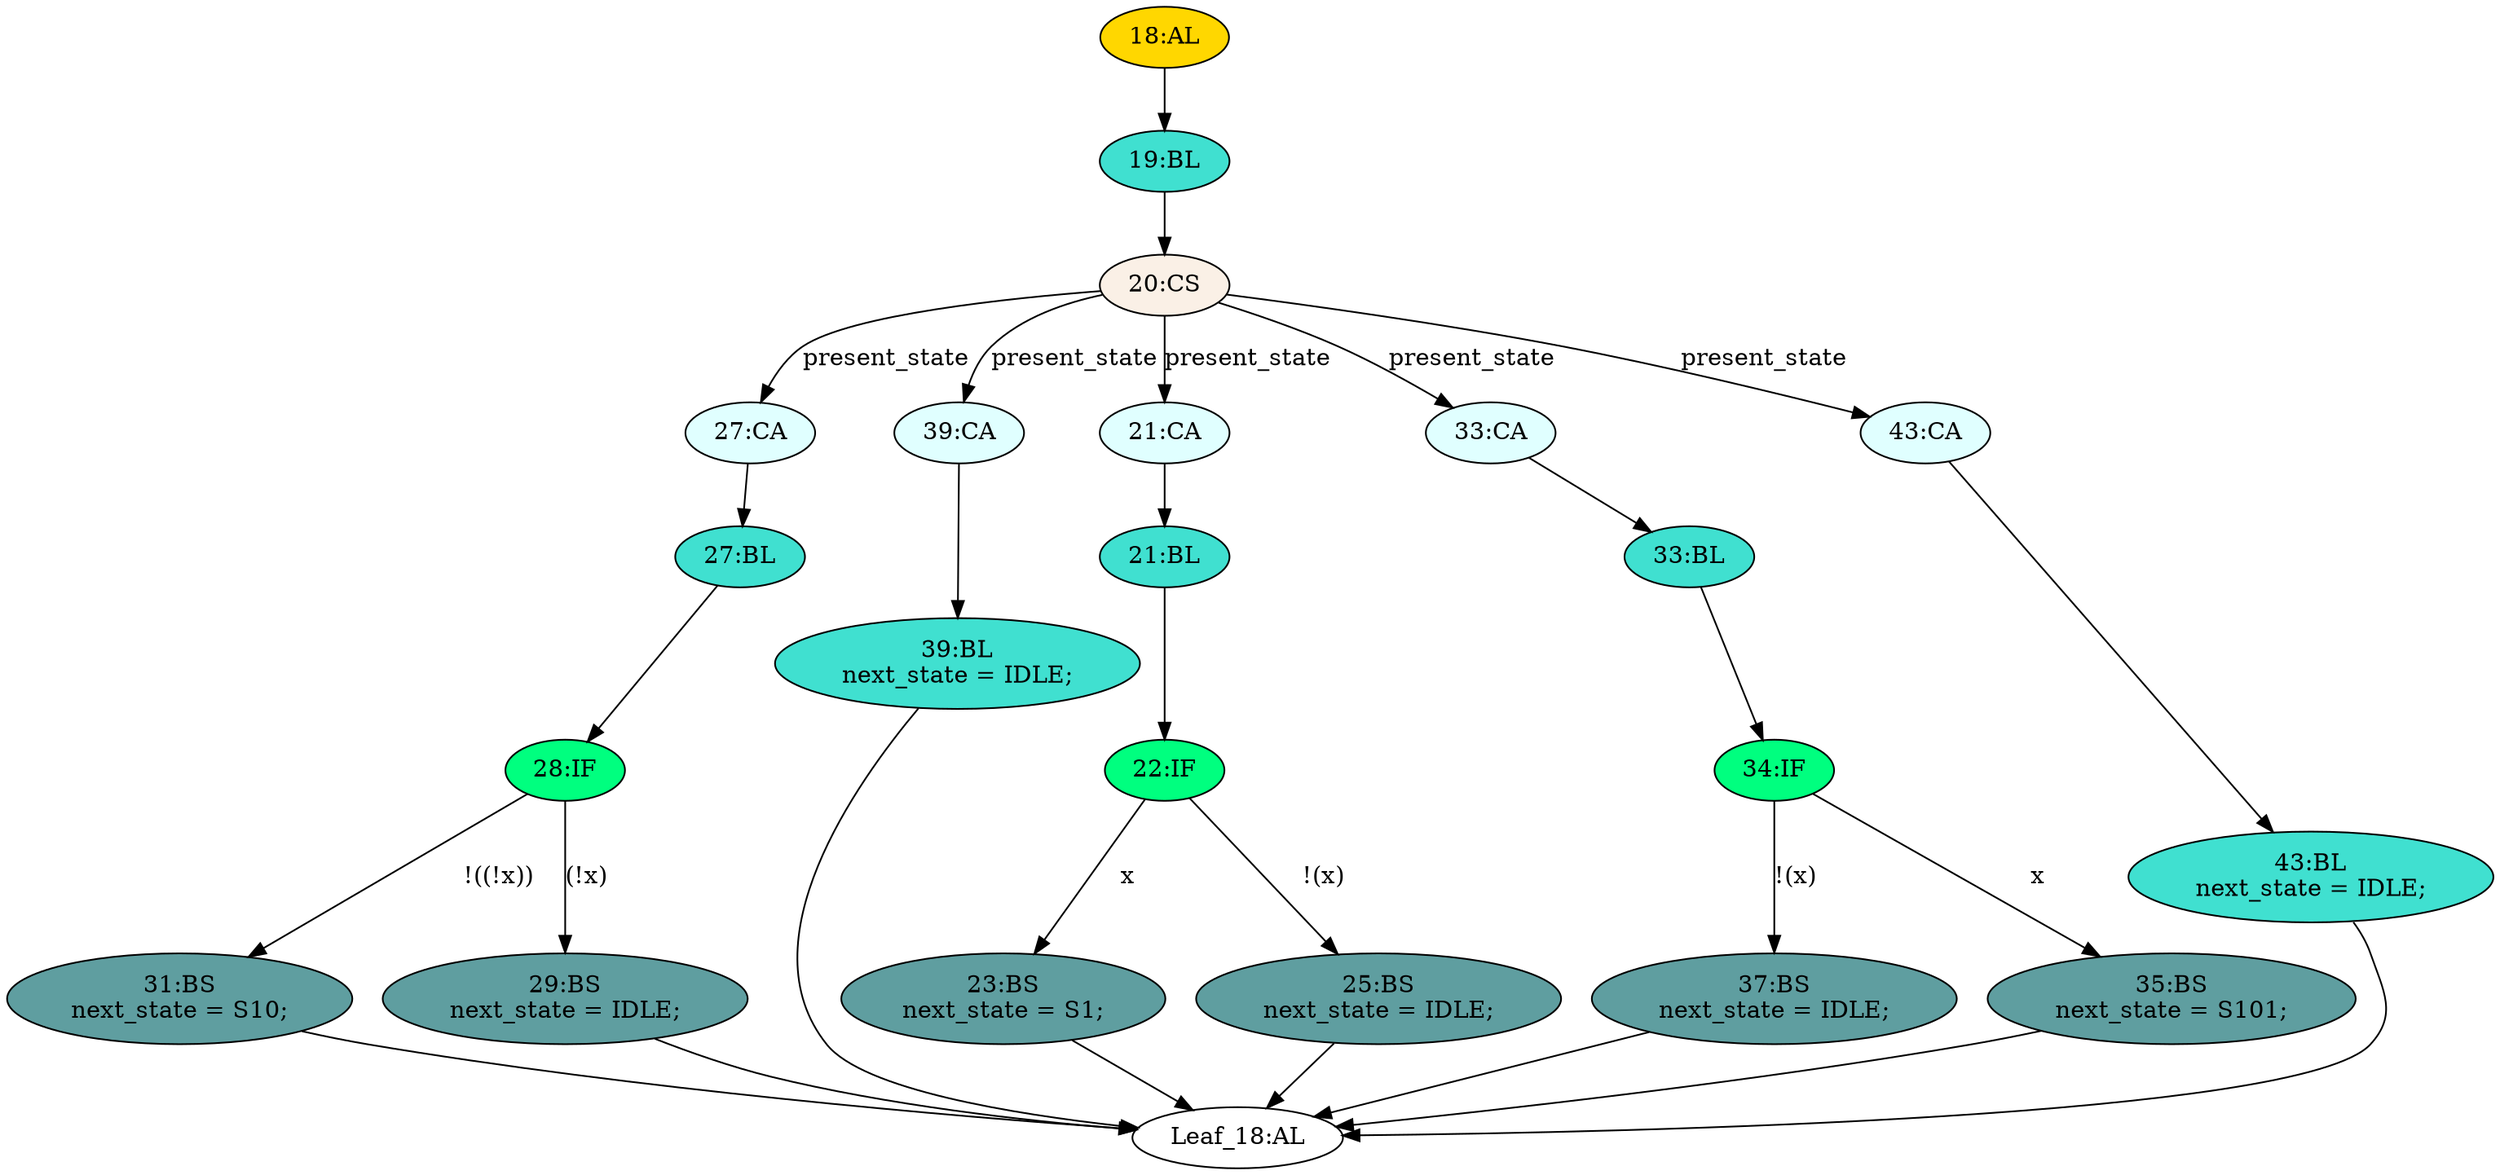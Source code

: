 strict digraph "" {
	node [label="\N"];
	"21:BL"	[ast="<pyverilog.vparser.ast.Block object at 0x7fa58c924590>",
		fillcolor=turquoise,
		label="21:BL",
		statements="[]",
		style=filled,
		typ=Block];
	"22:IF"	[ast="<pyverilog.vparser.ast.IfStatement object at 0x7fa58c924690>",
		fillcolor=springgreen,
		label="22:IF",
		statements="[]",
		style=filled,
		typ=IfStatement];
	"21:BL" -> "22:IF"	[cond="[]",
		lineno=None];
	"Leaf_18:AL"	[def_var="['next_state']",
		label="Leaf_18:AL"];
	"28:IF"	[ast="<pyverilog.vparser.ast.IfStatement object at 0x7fa58c924a50>",
		fillcolor=springgreen,
		label="28:IF",
		statements="[]",
		style=filled,
		typ=IfStatement];
	"31:BS"	[ast="<pyverilog.vparser.ast.BlockingSubstitution object at 0x7fa58c924a90>",
		fillcolor=cadetblue,
		label="31:BS
next_state = S10;",
		statements="[<pyverilog.vparser.ast.BlockingSubstitution object at 0x7fa58c924a90>]",
		style=filled,
		typ=BlockingSubstitution];
	"28:IF" -> "31:BS"	[cond="['x']",
		label="!((!x))",
		lineno=28];
	"29:BS"	[ast="<pyverilog.vparser.ast.BlockingSubstitution object at 0x7fa58c924bd0>",
		fillcolor=cadetblue,
		label="29:BS
next_state = IDLE;",
		statements="[<pyverilog.vparser.ast.BlockingSubstitution object at 0x7fa58c924bd0>]",
		style=filled,
		typ=BlockingSubstitution];
	"28:IF" -> "29:BS"	[cond="['x']",
		label="(!x)",
		lineno=28];
	"31:BS" -> "Leaf_18:AL"	[cond="[]",
		lineno=None];
	"27:CA"	[ast="<pyverilog.vparser.ast.Case object at 0x7fa58c924dd0>",
		fillcolor=lightcyan,
		label="27:CA",
		statements="[]",
		style=filled,
		typ=Case];
	"27:BL"	[ast="<pyverilog.vparser.ast.Block object at 0x7fa58c924e50>",
		fillcolor=turquoise,
		label="27:BL",
		statements="[]",
		style=filled,
		typ=Block];
	"27:CA" -> "27:BL"	[cond="[]",
		lineno=None];
	"19:BL"	[ast="<pyverilog.vparser.ast.Block object at 0x7fa58c1cf9d0>",
		fillcolor=turquoise,
		label="19:BL",
		statements="[]",
		style=filled,
		typ=Block];
	"20:CS"	[ast="<pyverilog.vparser.ast.CaseStatement object at 0x7fa58c1cf6d0>",
		fillcolor=linen,
		label="20:CS",
		statements="[]",
		style=filled,
		typ=CaseStatement];
	"19:BL" -> "20:CS"	[cond="[]",
		lineno=None];
	"23:BS"	[ast="<pyverilog.vparser.ast.BlockingSubstitution object at 0x7fa58c9248d0>",
		fillcolor=cadetblue,
		label="23:BS
next_state = S1;",
		statements="[<pyverilog.vparser.ast.BlockingSubstitution object at 0x7fa58c9248d0>]",
		style=filled,
		typ=BlockingSubstitution];
	"23:BS" -> "Leaf_18:AL"	[cond="[]",
		lineno=None];
	"29:BS" -> "Leaf_18:AL"	[cond="[]",
		lineno=None];
	"25:BS"	[ast="<pyverilog.vparser.ast.BlockingSubstitution object at 0x7fa58c924710>",
		fillcolor=cadetblue,
		label="25:BS
next_state = IDLE;",
		statements="[<pyverilog.vparser.ast.BlockingSubstitution object at 0x7fa58c924710>]",
		style=filled,
		typ=BlockingSubstitution];
	"25:BS" -> "Leaf_18:AL"	[cond="[]",
		lineno=None];
	"39:CA"	[ast="<pyverilog.vparser.ast.Case object at 0x7fa58c1cf290>",
		fillcolor=lightcyan,
		label="39:CA",
		statements="[]",
		style=filled,
		typ=Case];
	"39:BL"	[ast="<pyverilog.vparser.ast.Block object at 0x7fa58c1cf310>",
		fillcolor=turquoise,
		label="39:BL
next_state = IDLE;",
		statements="[<pyverilog.vparser.ast.BlockingSubstitution object at 0x7fa58c1cf350>]",
		style=filled,
		typ=Block];
	"39:CA" -> "39:BL"	[cond="[]",
		lineno=None];
	"43:BL"	[ast="<pyverilog.vparser.ast.Block object at 0x7fa58c1cf650>",
		fillcolor=turquoise,
		label="43:BL
next_state = IDLE;",
		statements="[<pyverilog.vparser.ast.BlockingSubstitution object at 0x7fa58c1cf510>]",
		style=filled,
		typ=Block];
	"43:BL" -> "Leaf_18:AL"	[cond="[]",
		lineno=None];
	"20:CS" -> "27:CA"	[cond="['present_state']",
		label=present_state,
		lineno=20];
	"20:CS" -> "39:CA"	[cond="['present_state']",
		label=present_state,
		lineno=20];
	"21:CA"	[ast="<pyverilog.vparser.ast.Case object at 0x7fa58c1cf7d0>",
		fillcolor=lightcyan,
		label="21:CA",
		statements="[]",
		style=filled,
		typ=Case];
	"20:CS" -> "21:CA"	[cond="['present_state']",
		label=present_state,
		lineno=20];
	"33:CA"	[ast="<pyverilog.vparser.ast.Case object at 0x7fa58c1cf890>",
		fillcolor=lightcyan,
		label="33:CA",
		statements="[]",
		style=filled,
		typ=Case];
	"20:CS" -> "33:CA"	[cond="['present_state']",
		label=present_state,
		lineno=20];
	"43:CA"	[ast="<pyverilog.vparser.ast.Case object at 0x7fa58c1cf950>",
		fillcolor=lightcyan,
		label="43:CA",
		statements="[]",
		style=filled,
		typ=Case];
	"20:CS" -> "43:CA"	[cond="['present_state']",
		label=present_state,
		lineno=20];
	"21:CA" -> "21:BL"	[cond="[]",
		lineno=None];
	"27:BL" -> "28:IF"	[cond="[]",
		lineno=None];
	"33:BL"	[ast="<pyverilog.vparser.ast.Block object at 0x7fa58c924ed0>",
		fillcolor=turquoise,
		label="33:BL",
		statements="[]",
		style=filled,
		typ=Block];
	"34:IF"	[ast="<pyverilog.vparser.ast.IfStatement object at 0x7fa58c924f10>",
		fillcolor=springgreen,
		label="34:IF",
		statements="[]",
		style=filled,
		typ=IfStatement];
	"33:BL" -> "34:IF"	[cond="[]",
		lineno=None];
	"18:AL"	[ast="<pyverilog.vparser.ast.Always object at 0x7fa58c1cfa50>",
		clk_sens=False,
		fillcolor=gold,
		label="18:AL",
		sens="['present_state']",
		statements="[]",
		style=filled,
		typ=Always,
		use_var="['x', 'present_state']"];
	"18:AL" -> "19:BL"	[cond="[]",
		lineno=None];
	"37:BS"	[ast="<pyverilog.vparser.ast.BlockingSubstitution object at 0x7fa58c924f50>",
		fillcolor=cadetblue,
		label="37:BS
next_state = IDLE;",
		statements="[<pyverilog.vparser.ast.BlockingSubstitution object at 0x7fa58c924f50>]",
		style=filled,
		typ=BlockingSubstitution];
	"37:BS" -> "Leaf_18:AL"	[cond="[]",
		lineno=None];
	"22:IF" -> "23:BS"	[cond="['x']",
		label=x,
		lineno=22];
	"22:IF" -> "25:BS"	[cond="['x']",
		label="!(x)",
		lineno=22];
	"33:CA" -> "33:BL"	[cond="[]",
		lineno=None];
	"39:BL" -> "Leaf_18:AL"	[cond="[]",
		lineno=None];
	"43:CA" -> "43:BL"	[cond="[]",
		lineno=None];
	"34:IF" -> "37:BS"	[cond="['x']",
		label="!(x)",
		lineno=34];
	"35:BS"	[ast="<pyverilog.vparser.ast.BlockingSubstitution object at 0x7fa58c1cf0d0>",
		fillcolor=cadetblue,
		label="35:BS
next_state = S101;",
		statements="[<pyverilog.vparser.ast.BlockingSubstitution object at 0x7fa58c1cf0d0>]",
		style=filled,
		typ=BlockingSubstitution];
	"34:IF" -> "35:BS"	[cond="['x']",
		label=x,
		lineno=34];
	"35:BS" -> "Leaf_18:AL"	[cond="[]",
		lineno=None];
}

